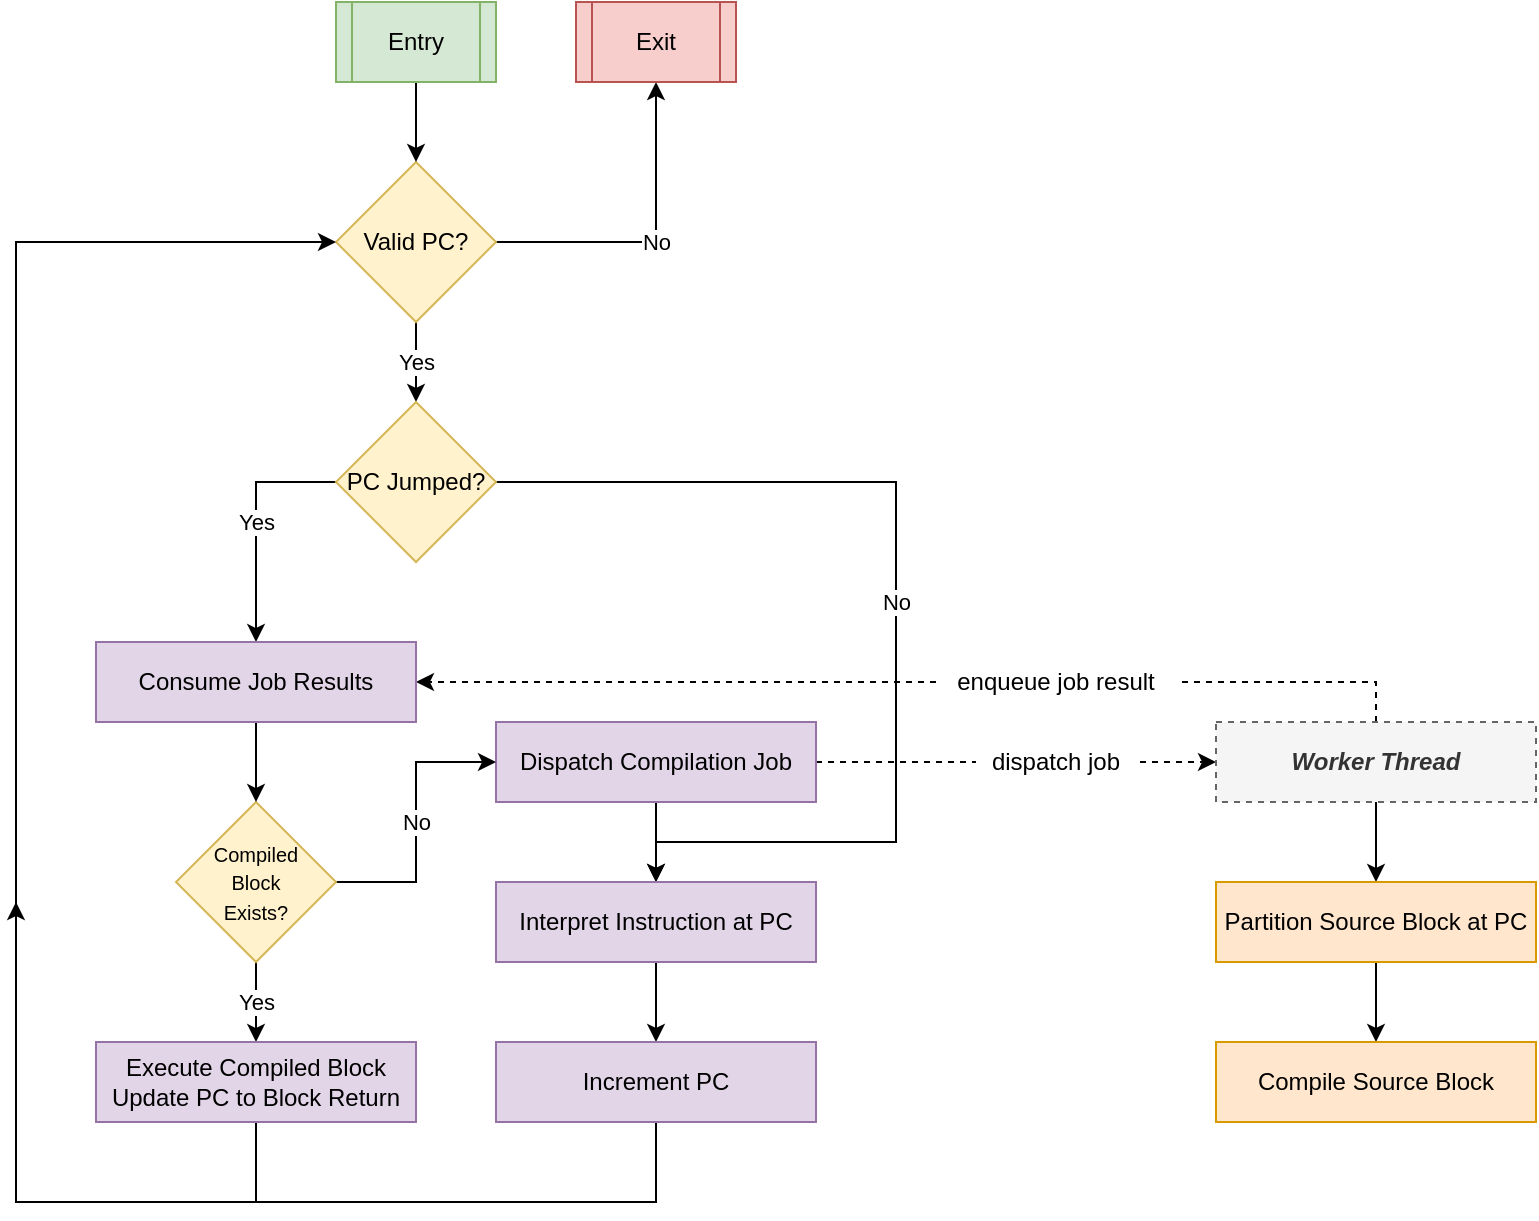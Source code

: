 <mxfile version="14.5.1" type="device"><diagram id="0U3hz8MscCJV5RNF3le_" name="Page-1"><mxGraphModel dx="1185" dy="685" grid="1" gridSize="10" guides="1" tooltips="1" connect="1" arrows="1" fold="1" page="1" pageScale="1" pageWidth="827" pageHeight="1169" math="0" shadow="0"><root><mxCell id="0"/><mxCell id="1" parent="0"/><mxCell id="coIgZqXXq0_w5_-TDDHA-18" value="No" style="edgeStyle=orthogonalEdgeStyle;rounded=0;orthogonalLoop=1;jettySize=auto;html=1;exitX=1;exitY=0.5;exitDx=0;exitDy=0;entryX=0.5;entryY=1;entryDx=0;entryDy=0;" parent="1" source="coIgZqXXq0_w5_-TDDHA-1" target="coIgZqXXq0_w5_-TDDHA-16" edge="1"><mxGeometry relative="1" as="geometry"/></mxCell><mxCell id="K6D-XohSizPnF7sgMfkW-15" value="Yes" style="edgeStyle=orthogonalEdgeStyle;rounded=0;orthogonalLoop=1;jettySize=auto;html=1;exitX=0.5;exitY=1;exitDx=0;exitDy=0;entryX=0.5;entryY=0;entryDx=0;entryDy=0;" parent="1" source="coIgZqXXq0_w5_-TDDHA-1" target="K6D-XohSizPnF7sgMfkW-8" edge="1"><mxGeometry relative="1" as="geometry"/></mxCell><mxCell id="coIgZqXXq0_w5_-TDDHA-1" value="Valid PC?" style="rhombus;whiteSpace=wrap;html=1;fillColor=#fff2cc;strokeColor=#d6b656;" parent="1" vertex="1"><mxGeometry x="200" y="200" width="80" height="80" as="geometry"/></mxCell><mxCell id="coIgZqXXq0_w5_-TDDHA-20" value="Yes" style="edgeStyle=orthogonalEdgeStyle;rounded=0;orthogonalLoop=1;jettySize=auto;html=1;exitX=0.5;exitY=1;exitDx=0;exitDy=0;entryX=0.5;entryY=0;entryDx=0;entryDy=0;" parent="1" source="coIgZqXXq0_w5_-TDDHA-22" target="coIgZqXXq0_w5_-TDDHA-9" edge="1"><mxGeometry relative="1" as="geometry"><mxPoint x="160" y="520" as="sourcePoint"/></mxGeometry></mxCell><mxCell id="coIgZqXXq0_w5_-TDDHA-12" style="edgeStyle=orthogonalEdgeStyle;rounded=0;orthogonalLoop=1;jettySize=auto;html=1;exitX=0.5;exitY=1;exitDx=0;exitDy=0;entryX=0.5;entryY=0;entryDx=0;entryDy=0;" parent="1" source="coIgZqXXq0_w5_-TDDHA-7" target="K6D-XohSizPnF7sgMfkW-11" edge="1"><mxGeometry relative="1" as="geometry"><mxPoint x="360" y="600" as="targetPoint"/></mxGeometry></mxCell><mxCell id="K6D-XohSizPnF7sgMfkW-35" style="edgeStyle=orthogonalEdgeStyle;rounded=0;orthogonalLoop=1;jettySize=auto;html=1;exitX=1;exitY=0.5;exitDx=0;exitDy=0;entryX=0;entryY=0.5;entryDx=0;entryDy=0;dashed=1;" parent="1" source="coIgZqXXq0_w5_-TDDHA-7" target="K6D-XohSizPnF7sgMfkW-19" edge="1"><mxGeometry relative="1" as="geometry"/></mxCell><mxCell id="coIgZqXXq0_w5_-TDDHA-7" value="Dispatch Compilation Job" style="rounded=0;whiteSpace=wrap;html=1;fillColor=#e1d5e7;strokeColor=#9673a6;" parent="1" vertex="1"><mxGeometry x="280" y="480" width="160" height="40" as="geometry"/></mxCell><mxCell id="K6D-XohSizPnF7sgMfkW-18" style="edgeStyle=orthogonalEdgeStyle;rounded=0;orthogonalLoop=1;jettySize=auto;html=1;exitX=0.5;exitY=1;exitDx=0;exitDy=0;" parent="1" source="coIgZqXXq0_w5_-TDDHA-9" edge="1"><mxGeometry relative="1" as="geometry"><mxPoint x="40" y="570" as="targetPoint"/><Array as="points"><mxPoint x="160" y="720"/><mxPoint x="40" y="720"/></Array></mxGeometry></mxCell><mxCell id="coIgZqXXq0_w5_-TDDHA-9" value="Execute Compiled Block&lt;br&gt;Update PC to Block Return" style="rounded=0;whiteSpace=wrap;html=1;fillColor=#e1d5e7;strokeColor=#9673a6;" parent="1" vertex="1"><mxGeometry x="80" y="640" width="160" height="40" as="geometry"/></mxCell><mxCell id="coIgZqXXq0_w5_-TDDHA-17" style="edgeStyle=orthogonalEdgeStyle;rounded=0;orthogonalLoop=1;jettySize=auto;html=1;exitX=0.5;exitY=1;exitDx=0;exitDy=0;entryX=0.5;entryY=0;entryDx=0;entryDy=0;" parent="1" source="coIgZqXXq0_w5_-TDDHA-15" target="coIgZqXXq0_w5_-TDDHA-1" edge="1"><mxGeometry relative="1" as="geometry"/></mxCell><mxCell id="coIgZqXXq0_w5_-TDDHA-15" value="Entry" style="shape=process;whiteSpace=wrap;html=1;backgroundOutline=1;fillColor=#d5e8d4;strokeColor=#82b366;" parent="1" vertex="1"><mxGeometry x="200" y="120" width="80" height="40" as="geometry"/></mxCell><mxCell id="coIgZqXXq0_w5_-TDDHA-16" value="Exit" style="shape=process;whiteSpace=wrap;html=1;backgroundOutline=1;fillColor=#f8cecc;strokeColor=#b85450;" parent="1" vertex="1"><mxGeometry x="320" y="120" width="80" height="40" as="geometry"/></mxCell><mxCell id="K6D-XohSizPnF7sgMfkW-31" value="No" style="edgeStyle=orthogonalEdgeStyle;rounded=0;orthogonalLoop=1;jettySize=auto;html=1;exitX=1;exitY=0.5;exitDx=0;exitDy=0;entryX=0;entryY=0.5;entryDx=0;entryDy=0;" parent="1" source="coIgZqXXq0_w5_-TDDHA-22" target="coIgZqXXq0_w5_-TDDHA-7" edge="1"><mxGeometry relative="1" as="geometry"/></mxCell><mxCell id="coIgZqXXq0_w5_-TDDHA-22" value="&lt;font style=&quot;font-size: 10px&quot;&gt;Compiled&lt;br&gt;Block&lt;br&gt;Exists?&lt;/font&gt;" style="rhombus;whiteSpace=wrap;html=1;fillColor=#fff2cc;strokeColor=#d6b656;" parent="1" vertex="1"><mxGeometry x="120" y="520" width="80" height="80" as="geometry"/></mxCell><mxCell id="K6D-XohSizPnF7sgMfkW-10" value="No" style="edgeStyle=orthogonalEdgeStyle;rounded=0;orthogonalLoop=1;jettySize=auto;html=1;exitX=1;exitY=0.5;exitDx=0;exitDy=0;entryX=0.5;entryY=0;entryDx=0;entryDy=0;" parent="1" source="K6D-XohSizPnF7sgMfkW-8" target="K6D-XohSizPnF7sgMfkW-11" edge="1"><mxGeometry relative="1" as="geometry"><mxPoint x="520" y="480" as="targetPoint"/><Array as="points"><mxPoint x="480" y="360"/><mxPoint x="480" y="540"/><mxPoint x="360" y="540"/></Array></mxGeometry></mxCell><mxCell id="K6D-XohSizPnF7sgMfkW-28" value="Yes" style="edgeStyle=orthogonalEdgeStyle;rounded=0;orthogonalLoop=1;jettySize=auto;html=1;exitX=0;exitY=0.5;exitDx=0;exitDy=0;entryX=0.5;entryY=0;entryDx=0;entryDy=0;" parent="1" source="K6D-XohSizPnF7sgMfkW-8" target="K6D-XohSizPnF7sgMfkW-27" edge="1"><mxGeometry relative="1" as="geometry"/></mxCell><mxCell id="K6D-XohSizPnF7sgMfkW-8" value="PC Jumped?" style="rhombus;whiteSpace=wrap;html=1;fillColor=#fff2cc;strokeColor=#d6b656;" parent="1" vertex="1"><mxGeometry x="200" y="320" width="80" height="80" as="geometry"/></mxCell><mxCell id="K6D-XohSizPnF7sgMfkW-14" style="edgeStyle=orthogonalEdgeStyle;rounded=0;orthogonalLoop=1;jettySize=auto;html=1;exitX=0.5;exitY=1;exitDx=0;exitDy=0;entryX=0.5;entryY=0;entryDx=0;entryDy=0;" parent="1" source="K6D-XohSizPnF7sgMfkW-11" target="K6D-XohSizPnF7sgMfkW-12" edge="1"><mxGeometry relative="1" as="geometry"/></mxCell><mxCell id="K6D-XohSizPnF7sgMfkW-11" value="Interpret Instruction at PC" style="rounded=0;whiteSpace=wrap;html=1;fillColor=#e1d5e7;strokeColor=#9673a6;" parent="1" vertex="1"><mxGeometry x="280" y="560" width="160" height="40" as="geometry"/></mxCell><mxCell id="K6D-XohSizPnF7sgMfkW-13" style="edgeStyle=orthogonalEdgeStyle;rounded=0;orthogonalLoop=1;jettySize=auto;html=1;exitX=0.5;exitY=1;exitDx=0;exitDy=0;entryX=0;entryY=0.5;entryDx=0;entryDy=0;" parent="1" source="K6D-XohSizPnF7sgMfkW-12" target="coIgZqXXq0_w5_-TDDHA-1" edge="1"><mxGeometry relative="1" as="geometry"><Array as="points"><mxPoint x="360" y="720"/><mxPoint x="40" y="720"/><mxPoint x="40" y="240"/></Array></mxGeometry></mxCell><mxCell id="K6D-XohSizPnF7sgMfkW-12" value="Increment PC" style="rounded=0;whiteSpace=wrap;html=1;fillColor=#e1d5e7;strokeColor=#9673a6;" parent="1" vertex="1"><mxGeometry x="280" y="640" width="160" height="40" as="geometry"/></mxCell><mxCell id="K6D-XohSizPnF7sgMfkW-24" style="edgeStyle=orthogonalEdgeStyle;rounded=0;orthogonalLoop=1;jettySize=auto;html=1;exitX=0.5;exitY=1;exitDx=0;exitDy=0;entryX=0.5;entryY=0;entryDx=0;entryDy=0;" parent="1" source="K6D-XohSizPnF7sgMfkW-19" target="K6D-XohSizPnF7sgMfkW-20" edge="1"><mxGeometry relative="1" as="geometry"/></mxCell><mxCell id="K6D-XohSizPnF7sgMfkW-30" style="edgeStyle=orthogonalEdgeStyle;rounded=0;orthogonalLoop=1;jettySize=auto;html=1;exitX=0.5;exitY=0;exitDx=0;exitDy=0;entryX=1;entryY=0.5;entryDx=0;entryDy=0;dashed=1;" parent="1" source="K6D-XohSizPnF7sgMfkW-19" target="K6D-XohSizPnF7sgMfkW-27" edge="1"><mxGeometry relative="1" as="geometry"><Array as="points"><mxPoint x="720" y="460"/></Array></mxGeometry></mxCell><mxCell id="K6D-XohSizPnF7sgMfkW-19" value="&lt;i&gt;&lt;b&gt;Worker Thread&lt;/b&gt;&lt;/i&gt;" style="rounded=0;whiteSpace=wrap;html=1;fillColor=#f5f5f5;strokeColor=#666666;fontColor=#333333;dashed=1;" parent="1" vertex="1"><mxGeometry x="640" y="480" width="160" height="40" as="geometry"/></mxCell><mxCell id="K6D-XohSizPnF7sgMfkW-25" style="edgeStyle=orthogonalEdgeStyle;rounded=0;orthogonalLoop=1;jettySize=auto;html=1;exitX=0.5;exitY=1;exitDx=0;exitDy=0;entryX=0.5;entryY=0;entryDx=0;entryDy=0;" parent="1" source="K6D-XohSizPnF7sgMfkW-20" target="K6D-XohSizPnF7sgMfkW-21" edge="1"><mxGeometry relative="1" as="geometry"/></mxCell><mxCell id="K6D-XohSizPnF7sgMfkW-20" value="Partition Source Block at PC" style="rounded=0;whiteSpace=wrap;html=1;fillColor=#ffe6cc;strokeColor=#d79b00;" parent="1" vertex="1"><mxGeometry x="640" y="560" width="160" height="40" as="geometry"/></mxCell><mxCell id="K6D-XohSizPnF7sgMfkW-21" value="Compile Source Block" style="rounded=0;whiteSpace=wrap;html=1;fillColor=#ffe6cc;strokeColor=#d79b00;" parent="1" vertex="1"><mxGeometry x="640" y="640" width="160" height="40" as="geometry"/></mxCell><mxCell id="K6D-XohSizPnF7sgMfkW-29" style="edgeStyle=orthogonalEdgeStyle;rounded=0;orthogonalLoop=1;jettySize=auto;html=1;exitX=0.5;exitY=1;exitDx=0;exitDy=0;entryX=0.5;entryY=0;entryDx=0;entryDy=0;" parent="1" source="K6D-XohSizPnF7sgMfkW-27" target="coIgZqXXq0_w5_-TDDHA-22" edge="1"><mxGeometry relative="1" as="geometry"/></mxCell><mxCell id="K6D-XohSizPnF7sgMfkW-27" value="Consume Job Results" style="rounded=0;whiteSpace=wrap;html=1;fillColor=#e1d5e7;strokeColor=#9673a6;" parent="1" vertex="1"><mxGeometry x="80" y="440" width="160" height="40" as="geometry"/></mxCell><mxCell id="K6D-XohSizPnF7sgMfkW-32" value="dispatch job" style="rounded=0;whiteSpace=wrap;html=1;dashed=1;gradientColor=none;strokeColor=none;" parent="1" vertex="1"><mxGeometry x="520" y="490" width="80" height="20" as="geometry"/></mxCell><mxCell id="K6D-XohSizPnF7sgMfkW-36" value="enqueue job result" style="rounded=0;whiteSpace=wrap;html=1;dashed=1;gradientColor=none;strokeColor=none;" parent="1" vertex="1"><mxGeometry x="500" y="450" width="120" height="20" as="geometry"/></mxCell></root></mxGraphModel></diagram></mxfile>